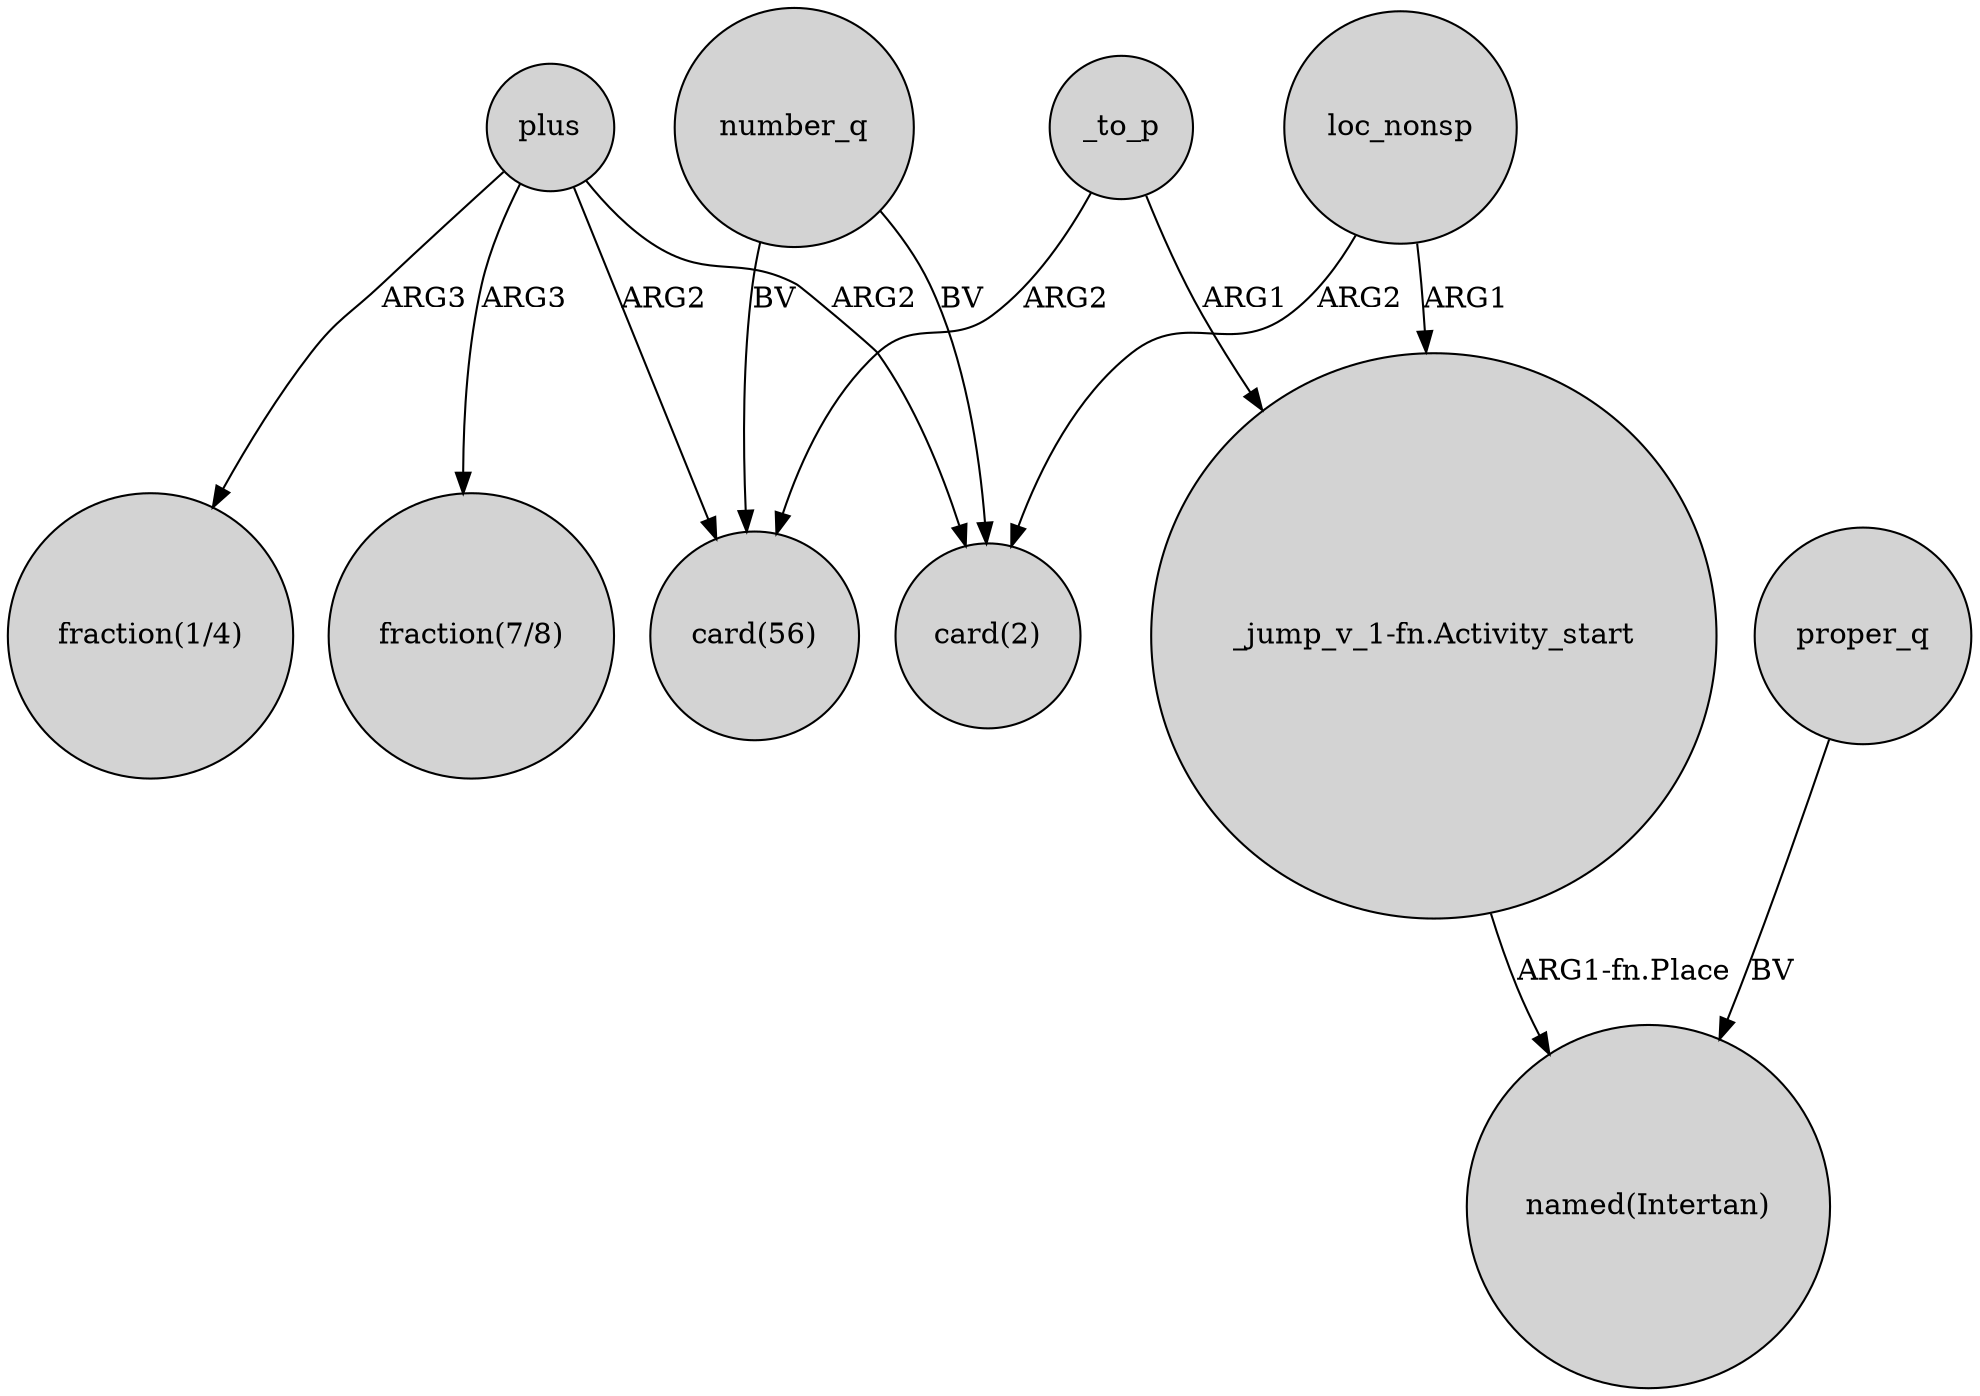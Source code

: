 digraph {
	node [shape=circle style=filled]
	plus -> "card(56)" [label=ARG2]
	plus -> "card(2)" [label=ARG2]
	plus -> "fraction(1/4)" [label=ARG3]
	number_q -> "card(56)" [label=BV]
	plus -> "fraction(7/8)" [label=ARG3]
	number_q -> "card(2)" [label=BV]
	loc_nonsp -> "card(2)" [label=ARG2]
	proper_q -> "named(Intertan)" [label=BV]
	_to_p -> "_jump_v_1-fn.Activity_start" [label=ARG1]
	_to_p -> "card(56)" [label=ARG2]
	loc_nonsp -> "_jump_v_1-fn.Activity_start" [label=ARG1]
	"_jump_v_1-fn.Activity_start" -> "named(Intertan)" [label="ARG1-fn.Place"]
}

